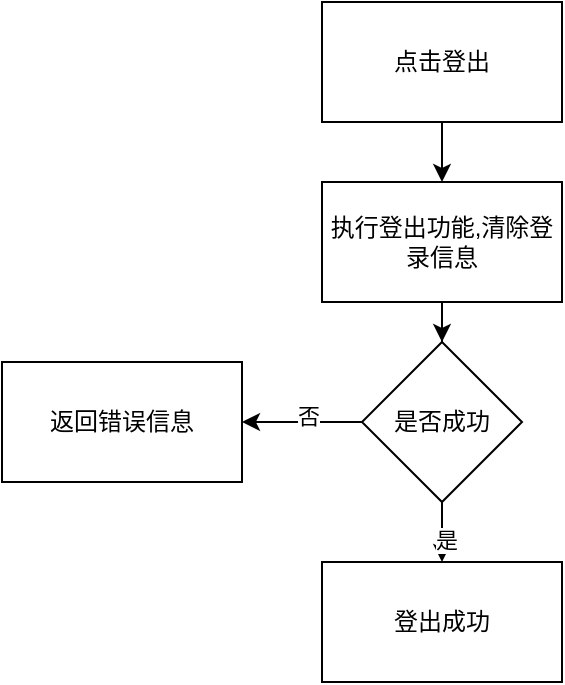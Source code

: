 <mxfile version="21.6.6" type="github">
  <diagram name="第 1 页" id="utVh5in4pCdx4y18A-bm">
    <mxGraphModel dx="2074" dy="1078" grid="1" gridSize="10" guides="1" tooltips="1" connect="1" arrows="1" fold="1" page="1" pageScale="1" pageWidth="827" pageHeight="1169" math="0" shadow="0">
      <root>
        <mxCell id="0" />
        <mxCell id="1" parent="0" />
        <mxCell id="0ZOcgmfaaoIlTx78gVGc-5" value="" style="edgeStyle=orthogonalEdgeStyle;rounded=0;orthogonalLoop=1;jettySize=auto;html=1;" parent="1" source="0ZOcgmfaaoIlTx78gVGc-1" target="0ZOcgmfaaoIlTx78gVGc-4" edge="1">
          <mxGeometry relative="1" as="geometry" />
        </mxCell>
        <mxCell id="0ZOcgmfaaoIlTx78gVGc-1" value="点击登出" style="rounded=0;whiteSpace=wrap;html=1;" parent="1" vertex="1">
          <mxGeometry x="354" y="200" width="120" height="60" as="geometry" />
        </mxCell>
        <mxCell id="0ZOcgmfaaoIlTx78gVGc-7" value="" style="edgeStyle=orthogonalEdgeStyle;rounded=0;orthogonalLoop=1;jettySize=auto;html=1;" parent="1" source="0ZOcgmfaaoIlTx78gVGc-4" target="0ZOcgmfaaoIlTx78gVGc-6" edge="1">
          <mxGeometry relative="1" as="geometry" />
        </mxCell>
        <mxCell id="0ZOcgmfaaoIlTx78gVGc-4" value="执行登出功能,清除登录信息" style="whiteSpace=wrap;html=1;rounded=0;" parent="1" vertex="1">
          <mxGeometry x="354" y="290" width="120" height="60" as="geometry" />
        </mxCell>
        <mxCell id="0ZOcgmfaaoIlTx78gVGc-9" value="" style="edgeStyle=orthogonalEdgeStyle;rounded=0;orthogonalLoop=1;jettySize=auto;html=1;" parent="1" source="0ZOcgmfaaoIlTx78gVGc-6" target="0ZOcgmfaaoIlTx78gVGc-8" edge="1">
          <mxGeometry relative="1" as="geometry" />
        </mxCell>
        <mxCell id="0ZOcgmfaaoIlTx78gVGc-13" value="否" style="edgeLabel;html=1;align=center;verticalAlign=middle;resizable=0;points=[];" parent="0ZOcgmfaaoIlTx78gVGc-9" vertex="1" connectable="0">
          <mxGeometry x="-0.1" y="-3" relative="1" as="geometry">
            <mxPoint as="offset" />
          </mxGeometry>
        </mxCell>
        <mxCell id="0ZOcgmfaaoIlTx78gVGc-11" value="" style="edgeStyle=orthogonalEdgeStyle;rounded=0;orthogonalLoop=1;jettySize=auto;html=1;" parent="1" source="0ZOcgmfaaoIlTx78gVGc-6" target="0ZOcgmfaaoIlTx78gVGc-10" edge="1">
          <mxGeometry relative="1" as="geometry" />
        </mxCell>
        <mxCell id="0ZOcgmfaaoIlTx78gVGc-12" value="是" style="edgeLabel;html=1;align=center;verticalAlign=middle;resizable=0;points=[];" parent="0ZOcgmfaaoIlTx78gVGc-11" vertex="1" connectable="0">
          <mxGeometry x="-0.244" y="2" relative="1" as="geometry">
            <mxPoint as="offset" />
          </mxGeometry>
        </mxCell>
        <mxCell id="0ZOcgmfaaoIlTx78gVGc-6" value="是否成功" style="rhombus;whiteSpace=wrap;html=1;rounded=0;" parent="1" vertex="1">
          <mxGeometry x="374" y="370" width="80" height="80" as="geometry" />
        </mxCell>
        <mxCell id="0ZOcgmfaaoIlTx78gVGc-8" value="返回错误信息" style="whiteSpace=wrap;html=1;rounded=0;" parent="1" vertex="1">
          <mxGeometry x="194" y="380" width="120" height="60" as="geometry" />
        </mxCell>
        <mxCell id="0ZOcgmfaaoIlTx78gVGc-10" value="登出成功" style="whiteSpace=wrap;html=1;rounded=0;" parent="1" vertex="1">
          <mxGeometry x="354" y="480" width="120" height="60" as="geometry" />
        </mxCell>
      </root>
    </mxGraphModel>
  </diagram>
</mxfile>
